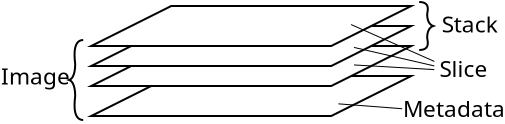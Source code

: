 <?xml version="1.0" encoding="UTF-8"?>
<dia:diagram xmlns:dia="http://www.lysator.liu.se/~alla/dia/">
  <dia:layer name="Background" visible="true" active="true">
    <dia:object type="Standard - Polygon" version="0" id="O0">
      <dia:attribute name="obj_pos">
        <dia:point val="16,7.5"/>
      </dia:attribute>
      <dia:attribute name="obj_bb">
        <dia:rectangle val="11.788,7.45;28.212,9.55"/>
      </dia:attribute>
      <dia:attribute name="poly_points">
        <dia:point val="16,7.5"/>
        <dia:point val="28,7.5"/>
        <dia:point val="24,9.5"/>
        <dia:point val="12,9.5"/>
      </dia:attribute>
      <dia:attribute name="show_background">
        <dia:boolean val="true"/>
      </dia:attribute>
    </dia:object>
    <dia:object type="Standard - Polygon" version="0" id="O1">
      <dia:attribute name="obj_pos">
        <dia:point val="16,6"/>
      </dia:attribute>
      <dia:attribute name="obj_bb">
        <dia:rectangle val="11.788,5.95;28.212,8.05"/>
      </dia:attribute>
      <dia:attribute name="poly_points">
        <dia:point val="16,6"/>
        <dia:point val="28,6"/>
        <dia:point val="24,8"/>
        <dia:point val="12,8"/>
      </dia:attribute>
      <dia:attribute name="show_background">
        <dia:boolean val="true"/>
      </dia:attribute>
    </dia:object>
    <dia:object type="Standard - Polygon" version="0" id="O2">
      <dia:attribute name="obj_pos">
        <dia:point val="16,5"/>
      </dia:attribute>
      <dia:attribute name="obj_bb">
        <dia:rectangle val="11.788,4.95;28.212,7.05"/>
      </dia:attribute>
      <dia:attribute name="poly_points">
        <dia:point val="16,5"/>
        <dia:point val="28,5"/>
        <dia:point val="24,7"/>
        <dia:point val="12,7"/>
      </dia:attribute>
      <dia:attribute name="show_background">
        <dia:boolean val="true"/>
      </dia:attribute>
    </dia:object>
    <dia:object type="Standard - Polygon" version="0" id="O3">
      <dia:attribute name="obj_pos">
        <dia:point val="16,4"/>
      </dia:attribute>
      <dia:attribute name="obj_bb">
        <dia:rectangle val="11.788,3.95;28.212,6.05"/>
      </dia:attribute>
      <dia:attribute name="poly_points">
        <dia:point val="16,4"/>
        <dia:point val="28,4"/>
        <dia:point val="24,6"/>
        <dia:point val="12,6"/>
      </dia:attribute>
      <dia:attribute name="show_background">
        <dia:boolean val="true"/>
      </dia:attribute>
    </dia:object>
    <dia:object type="Standard - BezierLine" version="0" id="O4">
      <dia:attribute name="obj_pos">
        <dia:point val="11.6,5.7"/>
      </dia:attribute>
      <dia:attribute name="obj_bb">
        <dia:rectangle val="10.742,5.65;11.65,9.75"/>
      </dia:attribute>
      <dia:attribute name="bez_points">
        <dia:point val="11.6,5.7"/>
        <dia:point val="11,5.7"/>
        <dia:point val="11.2,6.8"/>
        <dia:point val="11.2,6.9"/>
        <dia:point val="11.2,7"/>
        <dia:point val="11.2,7.6"/>
        <dia:point val="10.9,7.7"/>
        <dia:point val="11.2,7.8"/>
        <dia:point val="11.2,8.4"/>
        <dia:point val="11.2,8.5"/>
        <dia:point val="11.2,8.6"/>
        <dia:point val="11,9.7"/>
        <dia:point val="11.6,9.7"/>
      </dia:attribute>
      <dia:attribute name="corner_types">
        <dia:enum val="0"/>
        <dia:enum val="0"/>
        <dia:enum val="2"/>
        <dia:enum val="0"/>
        <dia:enum val="0"/>
      </dia:attribute>
    </dia:object>
    <dia:object type="Standard - BezierLine" version="0" id="O5">
      <dia:attribute name="obj_pos">
        <dia:point val="28.4,3.8"/>
      </dia:attribute>
      <dia:attribute name="obj_bb">
        <dia:rectangle val="28.35,3.75;29.258,6.25"/>
      </dia:attribute>
      <dia:attribute name="bez_points">
        <dia:point val="28.4,3.8"/>
        <dia:point val="29,3.8"/>
        <dia:point val="28.8,4.3"/>
        <dia:point val="28.8,4.4"/>
        <dia:point val="28.8,4.5"/>
        <dia:point val="28.8,4.9"/>
        <dia:point val="29.1,5"/>
        <dia:point val="28.8,5.1"/>
        <dia:point val="28.8,5.5"/>
        <dia:point val="28.8,5.6"/>
        <dia:point val="28.8,5.7"/>
        <dia:point val="29,6.2"/>
        <dia:point val="28.4,6.2"/>
      </dia:attribute>
      <dia:attribute name="corner_types">
        <dia:enum val="0"/>
        <dia:enum val="0"/>
        <dia:enum val="2"/>
        <dia:enum val="0"/>
        <dia:enum val="0"/>
      </dia:attribute>
    </dia:object>
    <dia:object type="Standard - Text" version="1" id="O6">
      <dia:attribute name="obj_pos">
        <dia:point val="7.491,7.928"/>
      </dia:attribute>
      <dia:attribute name="obj_bb">
        <dia:rectangle val="7.491,6.868;10.471,8.236"/>
      </dia:attribute>
      <dia:attribute name="text">
        <dia:composite type="text">
          <dia:attribute name="string">
            <dia:string>#Image#</dia:string>
          </dia:attribute>
          <dia:attribute name="font">
            <dia:font family="CM Roman" style="0" name="Courier"/>
          </dia:attribute>
          <dia:attribute name="height">
            <dia:real val="1.411"/>
          </dia:attribute>
          <dia:attribute name="pos">
            <dia:point val="7.491,7.928"/>
          </dia:attribute>
          <dia:attribute name="color">
            <dia:color val="#000000"/>
          </dia:attribute>
          <dia:attribute name="alignment">
            <dia:enum val="0"/>
          </dia:attribute>
        </dia:composite>
      </dia:attribute>
      <dia:attribute name="valign">
        <dia:enum val="3"/>
      </dia:attribute>
    </dia:object>
    <dia:object type="Standard - Text" version="1" id="O7">
      <dia:attribute name="obj_pos">
        <dia:point val="29.524,5.32"/>
      </dia:attribute>
      <dia:attribute name="obj_bb">
        <dia:rectangle val="29.524,4.26;32.255,5.628"/>
      </dia:attribute>
      <dia:attribute name="text">
        <dia:composite type="text">
          <dia:attribute name="string">
            <dia:string>#Stack#</dia:string>
          </dia:attribute>
          <dia:attribute name="font">
            <dia:font family="CM Roman" style="0" name="Courier"/>
          </dia:attribute>
          <dia:attribute name="height">
            <dia:real val="1.411"/>
          </dia:attribute>
          <dia:attribute name="pos">
            <dia:point val="29.524,5.32"/>
          </dia:attribute>
          <dia:attribute name="color">
            <dia:color val="#000000"/>
          </dia:attribute>
          <dia:attribute name="alignment">
            <dia:enum val="0"/>
          </dia:attribute>
        </dia:composite>
      </dia:attribute>
      <dia:attribute name="valign">
        <dia:enum val="3"/>
      </dia:attribute>
    </dia:object>
    <dia:object type="Standard - Line" version="0" id="O8">
      <dia:attribute name="obj_pos">
        <dia:point val="29.169,6.777"/>
      </dia:attribute>
      <dia:attribute name="obj_bb">
        <dia:rectangle val="24.96,4.895;29.203,6.81"/>
      </dia:attribute>
      <dia:attribute name="conn_endpoints">
        <dia:point val="29.169,6.777"/>
        <dia:point val="24.993,4.928"/>
      </dia:attribute>
      <dia:attribute name="numcp">
        <dia:int val="1"/>
      </dia:attribute>
      <dia:attribute name="line_width">
        <dia:real val="0.05"/>
      </dia:attribute>
      <dia:connections>
        <dia:connection handle="0" to="O13" connection="8"/>
      </dia:connections>
    </dia:object>
    <dia:object type="Standard - Line" version="0" id="O9">
      <dia:attribute name="obj_pos">
        <dia:point val="29.169,7.0"/>
      </dia:attribute>
      <dia:attribute name="obj_bb">
        <dia:rectangle val="25.109,6.041;29.199,7.03"/>
      </dia:attribute>
      <dia:attribute name="conn_endpoints">
        <dia:point val="29.169,7.0"/>
        <dia:point val="25.139,6.071"/>
      </dia:attribute>
      <dia:attribute name="numcp">
        <dia:int val="1"/>
      </dia:attribute>
      <dia:attribute name="line_width">
        <dia:real val="0.05"/>
      </dia:attribute>
      <dia:connections>
        <dia:connection handle="0" to="O13" connection="8"/>
      </dia:connections>
    </dia:object>
    <dia:object type="Standard - Line" version="0" id="O10">
      <dia:attribute name="obj_pos">
        <dia:point val="29.169,7.181"/>
      </dia:attribute>
      <dia:attribute name="obj_bb">
        <dia:rectangle val="25.112,6.92;29.195,7.207"/>
      </dia:attribute>
      <dia:attribute name="conn_endpoints">
        <dia:point val="29.169,7.181"/>
        <dia:point val="25.139,6.947"/>
      </dia:attribute>
      <dia:attribute name="numcp">
        <dia:int val="1"/>
      </dia:attribute>
      <dia:attribute name="line_width">
        <dia:real val="0.05"/>
      </dia:attribute>
      <dia:connections>
        <dia:connection handle="0" to="O13" connection="8"/>
      </dia:connections>
    </dia:object>
    <dia:object type="Standard - Text" version="1" id="O11">
      <dia:attribute name="obj_pos">
        <dia:point val="27.593,9.544"/>
      </dia:attribute>
      <dia:attribute name="obj_bb">
        <dia:rectangle val="27.593,8.484;32.333,9.851"/>
      </dia:attribute>
      <dia:attribute name="text">
        <dia:composite type="text">
          <dia:attribute name="string">
            <dia:string>#Metadata#</dia:string>
          </dia:attribute>
          <dia:attribute name="font">
            <dia:font family="CM Roman" style="0" name="Courier"/>
          </dia:attribute>
          <dia:attribute name="height">
            <dia:real val="1.411"/>
          </dia:attribute>
          <dia:attribute name="pos">
            <dia:point val="27.593,9.544"/>
          </dia:attribute>
          <dia:attribute name="color">
            <dia:color val="#000000"/>
          </dia:attribute>
          <dia:attribute name="alignment">
            <dia:enum val="0"/>
          </dia:attribute>
        </dia:composite>
      </dia:attribute>
      <dia:attribute name="valign">
        <dia:enum val="3"/>
      </dia:attribute>
    </dia:object>
    <dia:object type="Standard - Line" version="0" id="O12">
      <dia:attribute name="obj_pos">
        <dia:point val="27.547,9.136"/>
      </dia:attribute>
      <dia:attribute name="obj_bb">
        <dia:rectangle val="24.334,8.866;27.574,9.162"/>
      </dia:attribute>
      <dia:attribute name="conn_endpoints">
        <dia:point val="27.547,9.136"/>
        <dia:point val="24.36,8.892"/>
      </dia:attribute>
      <dia:attribute name="numcp">
        <dia:int val="1"/>
      </dia:attribute>
      <dia:attribute name="line_width">
        <dia:real val="0.05"/>
      </dia:attribute>
    </dia:object>
    <dia:object type="Standard - Box" version="0" id="O13">
      <dia:attribute name="obj_pos">
        <dia:point val="29.219,6.719"/>
      </dia:attribute>
      <dia:attribute name="obj_bb">
        <dia:rectangle val="29.169,6.669;31.269,7.815"/>
      </dia:attribute>
      <dia:attribute name="elem_corner">
        <dia:point val="29.219,6.719"/>
      </dia:attribute>
      <dia:attribute name="elem_width">
        <dia:real val="2"/>
      </dia:attribute>
      <dia:attribute name="elem_height">
        <dia:real val="1.046"/>
      </dia:attribute>
      <dia:attribute name="border_width">
        <dia:real val="0.1"/>
      </dia:attribute>
      <dia:attribute name="border_color">
        <dia:color val="#ffffff"/>
      </dia:attribute>
      <dia:attribute name="show_background">
        <dia:boolean val="false"/>
      </dia:attribute>
    </dia:object>
    <dia:object type="Standard - Text" version="1" id="O14">
      <dia:attribute name="obj_pos">
        <dia:point val="29.413,7.546"/>
      </dia:attribute>
      <dia:attribute name="obj_bb">
        <dia:rectangle val="29.413,6.486;31.676,7.853"/>
      </dia:attribute>
      <dia:attribute name="text">
        <dia:composite type="text">
          <dia:attribute name="string">
            <dia:string>#Slice#</dia:string>
          </dia:attribute>
          <dia:attribute name="font">
            <dia:font family="CM Roman" style="0" name="Courier"/>
          </dia:attribute>
          <dia:attribute name="height">
            <dia:real val="1.411"/>
          </dia:attribute>
          <dia:attribute name="pos">
            <dia:point val="29.413,7.546"/>
          </dia:attribute>
          <dia:attribute name="color">
            <dia:color val="#000000"/>
          </dia:attribute>
          <dia:attribute name="alignment">
            <dia:enum val="0"/>
          </dia:attribute>
        </dia:composite>
      </dia:attribute>
      <dia:attribute name="valign">
        <dia:enum val="3"/>
      </dia:attribute>
    </dia:object>
  </dia:layer>
</dia:diagram>
